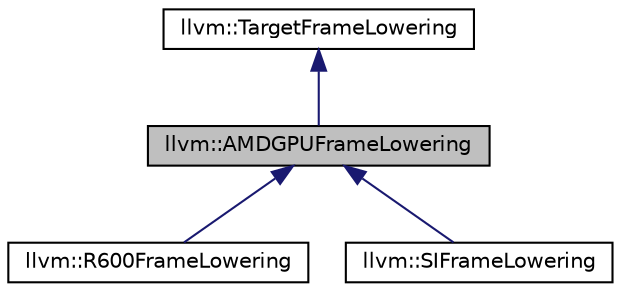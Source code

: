 digraph "llvm::AMDGPUFrameLowering"
{
 // LATEX_PDF_SIZE
  bgcolor="transparent";
  edge [fontname="Helvetica",fontsize="10",labelfontname="Helvetica",labelfontsize="10"];
  node [fontname="Helvetica",fontsize="10",shape=record];
  Node1 [label="llvm::AMDGPUFrameLowering",height=0.2,width=0.4,color="black", fillcolor="grey75", style="filled", fontcolor="black",tooltip="Information about the stack frame layout on the AMDGPU targets."];
  Node2 -> Node1 [dir="back",color="midnightblue",fontsize="10",style="solid",fontname="Helvetica"];
  Node2 [label="llvm::TargetFrameLowering",height=0.2,width=0.4,color="black",URL="$classllvm_1_1TargetFrameLowering.html",tooltip="Information about stack frame layout on the target."];
  Node1 -> Node3 [dir="back",color="midnightblue",fontsize="10",style="solid",fontname="Helvetica"];
  Node3 [label="llvm::R600FrameLowering",height=0.2,width=0.4,color="black",URL="$classllvm_1_1R600FrameLowering.html",tooltip=" "];
  Node1 -> Node4 [dir="back",color="midnightblue",fontsize="10",style="solid",fontname="Helvetica"];
  Node4 [label="llvm::SIFrameLowering",height=0.2,width=0.4,color="black",URL="$classllvm_1_1SIFrameLowering.html",tooltip=" "];
}

